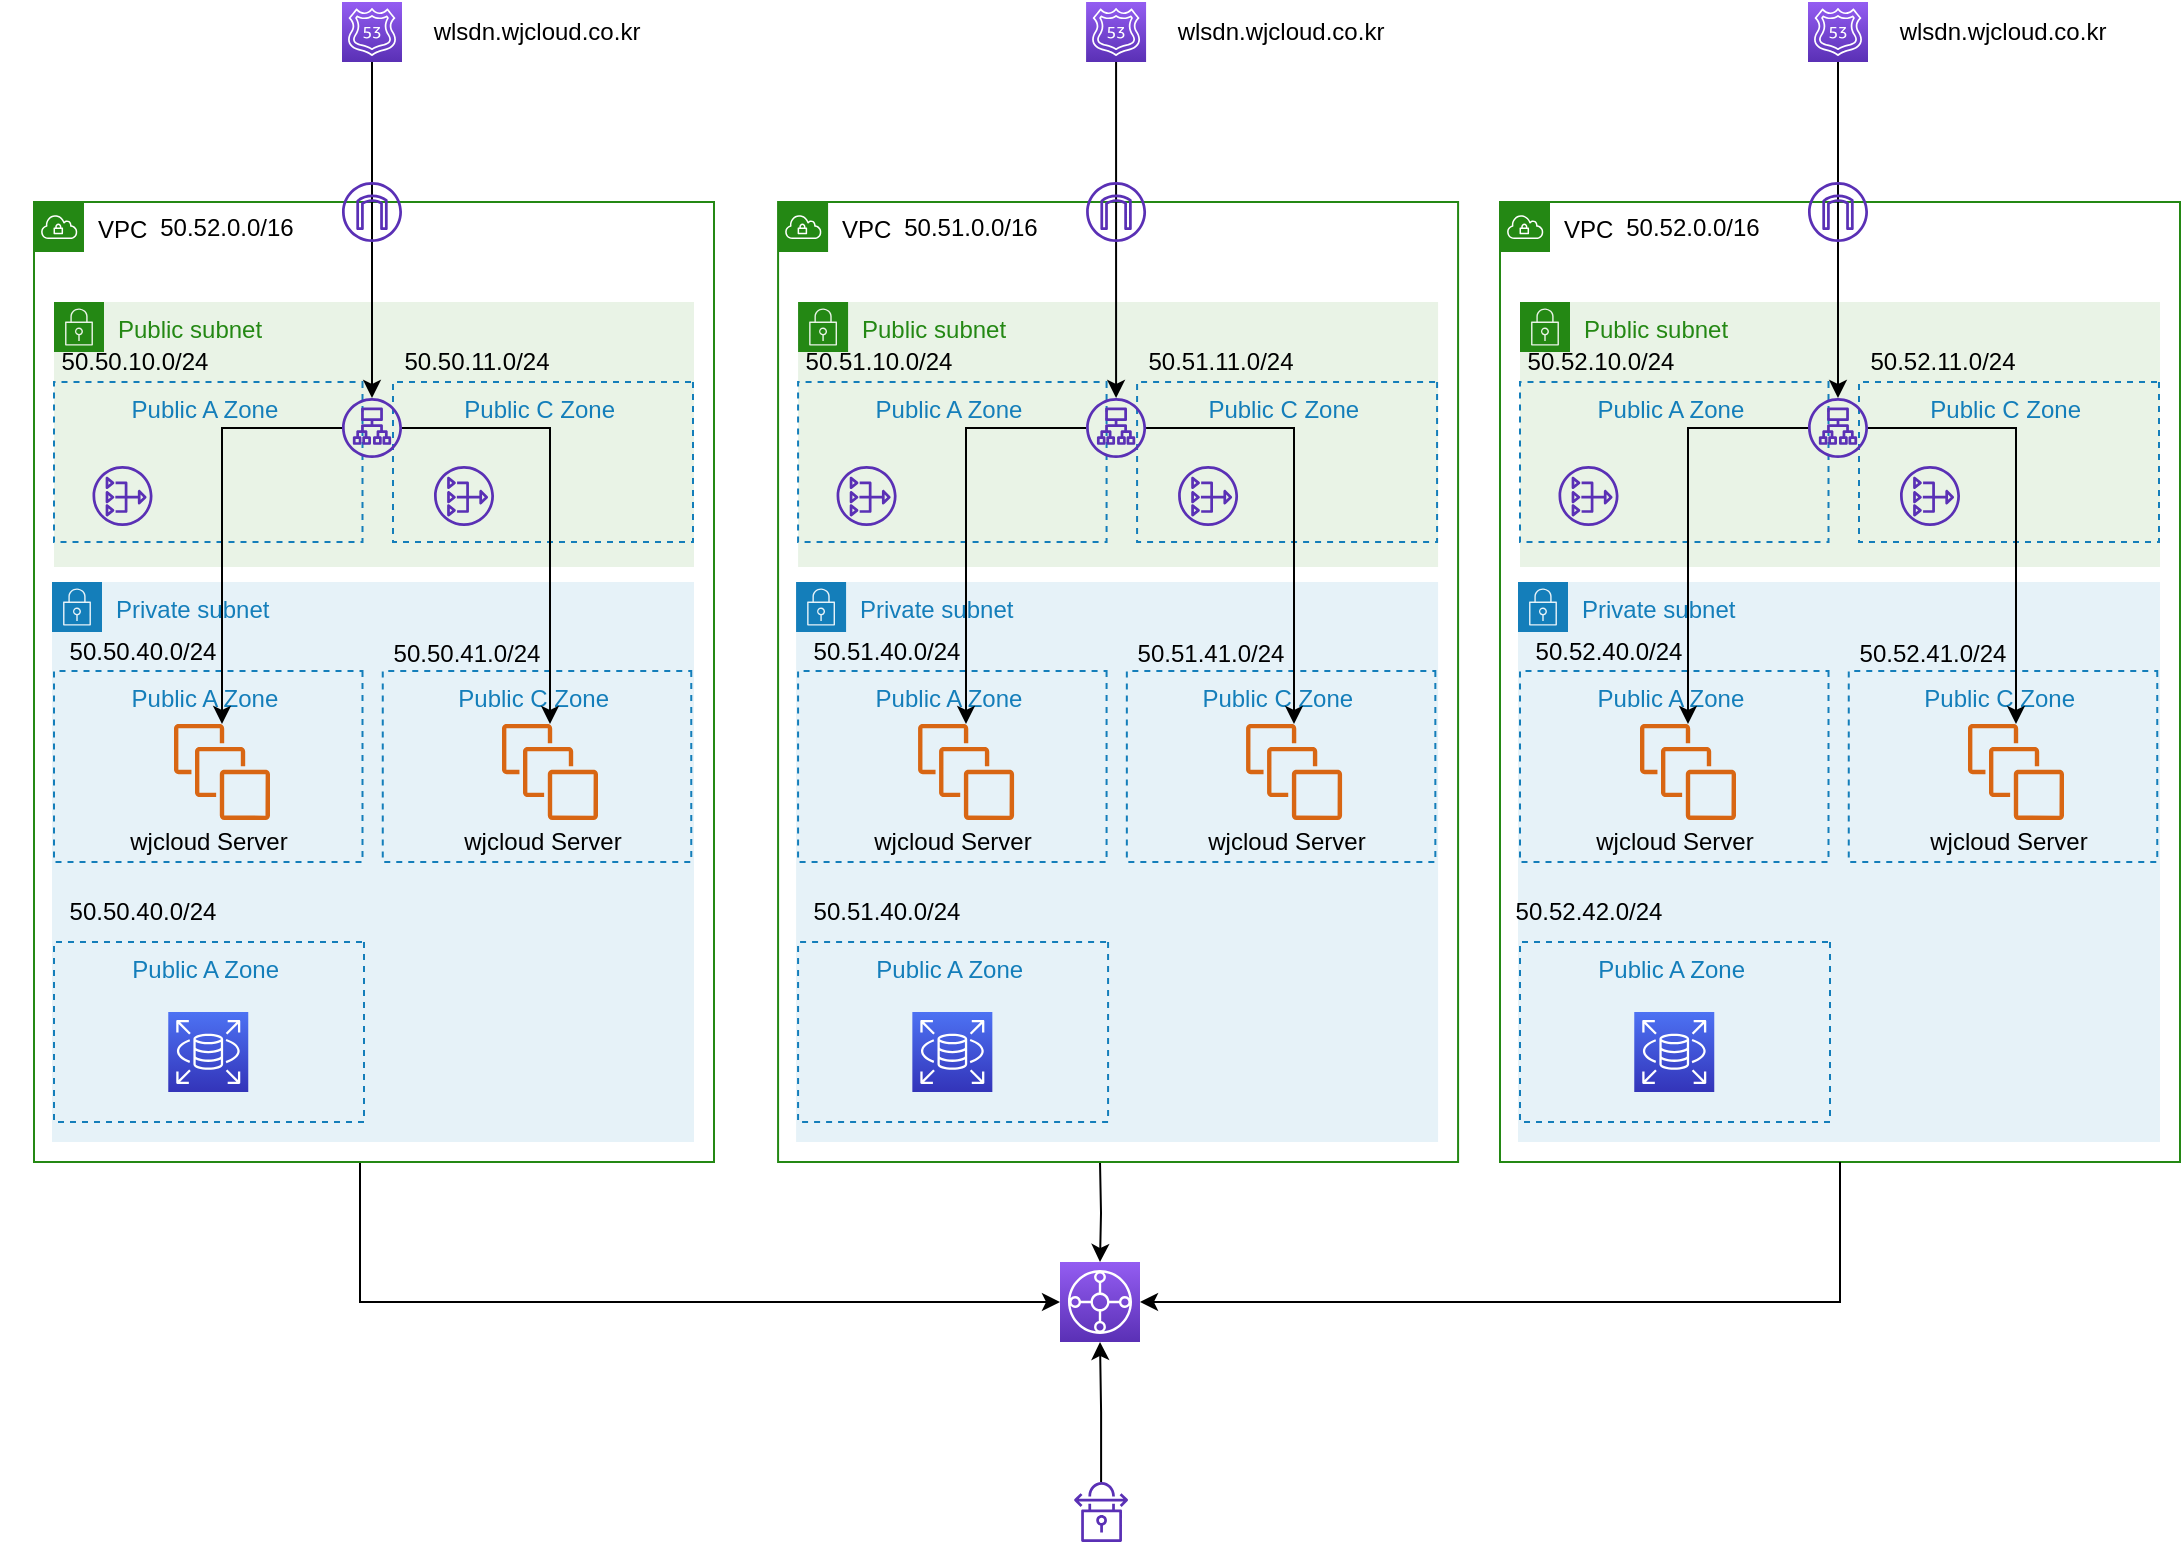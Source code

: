 <mxfile version="14.2.9" type="github">
  <diagram id="ED207h0K6K_MOjYJORUN" name="Page-1">
    <mxGraphModel dx="1422" dy="794" grid="1" gridSize="10" guides="1" tooltips="1" connect="1" arrows="1" fold="1" page="1" pageScale="1" pageWidth="827" pageHeight="1169" math="0" shadow="0">
      <root>
        <mxCell id="0" />
        <mxCell id="1" parent="0" />
        <mxCell id="wMshQXG43s-jGGAkCz8L-106" value="&lt;font color=&quot;#000000&quot;&gt;VPC&lt;/font&gt;" style="points=[[0,0],[0.25,0],[0.5,0],[0.75,0],[1,0],[1,0.25],[1,0.5],[1,0.75],[1,1],[0.75,1],[0.5,1],[0.25,1],[0,1],[0,0.75],[0,0.5],[0,0.25]];outlineConnect=0;gradientColor=none;html=1;whiteSpace=wrap;fontSize=12;fontStyle=0;shape=mxgraph.aws4.group;grIcon=mxgraph.aws4.group_vpc;strokeColor=#248814;fillColor=none;verticalAlign=top;align=left;spacingLeft=30;fontColor=#AAB7B8;dashed=0;" parent="1" vertex="1">
          <mxGeometry x="840" y="230" width="340" height="480" as="geometry" />
        </mxCell>
        <mxCell id="wMshQXG43s-jGGAkCz8L-108" value="Private subnet" style="points=[[0,0],[0.25,0],[0.5,0],[0.75,0],[1,0],[1,0.25],[1,0.5],[1,0.75],[1,1],[0.75,1],[0.5,1],[0.25,1],[0,1],[0,0.75],[0,0.5],[0,0.25]];outlineConnect=0;gradientColor=none;html=1;whiteSpace=wrap;fontSize=12;fontStyle=0;shape=mxgraph.aws4.group;grIcon=mxgraph.aws4.group_security_group;grStroke=0;strokeColor=#147EBA;fillColor=#E6F2F8;verticalAlign=top;align=left;spacingLeft=30;fontColor=#147EBA;dashed=0;" parent="1" vertex="1">
          <mxGeometry x="849" y="420" width="321" height="280" as="geometry" />
        </mxCell>
        <mxCell id="qndtqw6j1YCROG0_cwLF-5" value="Public A Zone " style="fillColor=none;strokeColor=#147EBA;dashed=1;verticalAlign=top;fontStyle=0;fontColor=#147EBA;direction=south;" vertex="1" parent="1">
          <mxGeometry x="850" y="464.5" width="154.25" height="95.5" as="geometry" />
        </mxCell>
        <mxCell id="qndtqw6j1YCROG0_cwLF-10" value="" style="outlineConnect=0;fontColor=#232F3E;gradientColor=none;fillColor=#D86613;strokeColor=none;dashed=0;verticalLabelPosition=bottom;verticalAlign=top;align=center;html=1;fontSize=12;fontStyle=0;aspect=fixed;pointerEvents=1;shape=mxgraph.aws4.instances;" vertex="1" parent="1">
          <mxGeometry x="910" y="491" width="48" height="48" as="geometry" />
        </mxCell>
        <mxCell id="qndtqw6j1YCROG0_cwLF-7" value="Public A Zone " style="fillColor=none;strokeColor=#147EBA;dashed=1;verticalAlign=top;fontStyle=0;fontColor=#147EBA;direction=south;" vertex="1" parent="1">
          <mxGeometry x="850" y="600" width="155" height="90" as="geometry" />
        </mxCell>
        <mxCell id="qndtqw6j1YCROG0_cwLF-6" value="Public C Zone " style="fillColor=none;strokeColor=#147EBA;dashed=1;verticalAlign=top;fontStyle=0;fontColor=#147EBA;direction=south;" vertex="1" parent="1">
          <mxGeometry x="1014.38" y="464.5" width="154.25" height="95.5" as="geometry" />
        </mxCell>
        <mxCell id="wMshQXG43s-jGGAkCz8L-111" value="Public subnet" style="points=[[0,0],[0.25,0],[0.5,0],[0.75,0],[1,0],[1,0.25],[1,0.5],[1,0.75],[1,1],[0.75,1],[0.5,1],[0.25,1],[0,1],[0,0.75],[0,0.5],[0,0.25]];outlineConnect=0;gradientColor=none;html=1;whiteSpace=wrap;fontSize=12;fontStyle=0;shape=mxgraph.aws4.group;grIcon=mxgraph.aws4.group_security_group;grStroke=0;strokeColor=#248814;fillColor=#E9F3E6;verticalAlign=top;align=left;spacingLeft=30;fontColor=#248814;dashed=0;" parent="1" vertex="1">
          <mxGeometry x="850" y="280" width="320" height="132.5" as="geometry" />
        </mxCell>
        <mxCell id="wMshQXG43s-jGGAkCz8L-105" value="Public A Zone " style="fillColor=none;strokeColor=#147EBA;dashed=1;verticalAlign=top;fontStyle=0;fontColor=#147EBA;direction=south;" parent="1" vertex="1">
          <mxGeometry x="850" y="320" width="154.25" height="80" as="geometry" />
        </mxCell>
        <mxCell id="wMshQXG43s-jGGAkCz8L-104" value="Public C Zone " style="fillColor=none;strokeColor=#147EBA;dashed=1;verticalAlign=top;fontStyle=0;fontColor=#147EBA;direction=south;" parent="1" vertex="1">
          <mxGeometry x="1019.5" y="320" width="150" height="80" as="geometry" />
        </mxCell>
        <mxCell id="wMshQXG43s-jGGAkCz8L-142" value="50.52.0.0/16" style="text;html=1;strokeColor=none;fillColor=none;align=center;verticalAlign=middle;whiteSpace=wrap;rounded=0;" parent="1" vertex="1">
          <mxGeometry x="869.25" y="233" width="135" height="20" as="geometry" />
        </mxCell>
        <mxCell id="wMshQXG43s-jGGAkCz8L-127" style="edgeStyle=orthogonalEdgeStyle;rounded=0;orthogonalLoop=1;jettySize=auto;html=1;entryX=0;entryY=0.5;entryDx=0;entryDy=0;entryPerimeter=0;" parent="1" target="wMshQXG43s-jGGAkCz8L-64" edge="1">
          <mxGeometry relative="1" as="geometry">
            <Array as="points">
              <mxPoint x="270" y="780" />
            </Array>
            <mxPoint x="270" y="710" as="sourcePoint" />
          </mxGeometry>
        </mxCell>
        <mxCell id="wMshQXG43s-jGGAkCz8L-129" style="edgeStyle=orthogonalEdgeStyle;rounded=0;orthogonalLoop=1;jettySize=auto;html=1;entryX=0.5;entryY=1;entryDx=0;entryDy=0;entryPerimeter=0;" parent="1" source="wMshQXG43s-jGGAkCz8L-63" target="wMshQXG43s-jGGAkCz8L-64" edge="1">
          <mxGeometry relative="1" as="geometry" />
        </mxCell>
        <mxCell id="wMshQXG43s-jGGAkCz8L-63" value="" style="outlineConnect=0;fontColor=#232F3E;gradientColor=none;fillColor=#5A30B5;strokeColor=none;dashed=0;verticalLabelPosition=bottom;verticalAlign=top;align=center;html=1;fontSize=12;fontStyle=0;aspect=fixed;pointerEvents=1;shape=mxgraph.aws4.vpn_connection;" parent="1" vertex="1">
          <mxGeometry x="627.08" y="870" width="26.92" height="30" as="geometry" />
        </mxCell>
        <mxCell id="wMshQXG43s-jGGAkCz8L-64" value="" style="points=[[0,0,0],[0.25,0,0],[0.5,0,0],[0.75,0,0],[1,0,0],[0,1,0],[0.25,1,0],[0.5,1,0],[0.75,1,0],[1,1,0],[0,0.25,0],[0,0.5,0],[0,0.75,0],[1,0.25,0],[1,0.5,0],[1,0.75,0]];outlineConnect=0;fontColor=#232F3E;gradientColor=#945DF2;gradientDirection=north;fillColor=#5A30B5;strokeColor=#ffffff;dashed=0;verticalLabelPosition=bottom;verticalAlign=top;align=center;html=1;fontSize=12;fontStyle=0;aspect=fixed;shape=mxgraph.aws4.resourceIcon;resIcon=mxgraph.aws4.transit_gateway;" parent="1" vertex="1">
          <mxGeometry x="620" y="760" width="40" height="40" as="geometry" />
        </mxCell>
        <mxCell id="wMshQXG43s-jGGAkCz8L-122" style="edgeStyle=orthogonalEdgeStyle;rounded=0;orthogonalLoop=1;jettySize=auto;html=1;exitX=0.5;exitY=1;exitDx=0;exitDy=0;entryX=0.5;entryY=0;entryDx=0;entryDy=0;entryPerimeter=0;" parent="1" target="wMshQXG43s-jGGAkCz8L-64" edge="1">
          <mxGeometry relative="1" as="geometry">
            <mxPoint x="640" y="710" as="sourcePoint" />
          </mxGeometry>
        </mxCell>
        <mxCell id="wMshQXG43s-jGGAkCz8L-126" style="edgeStyle=orthogonalEdgeStyle;rounded=0;orthogonalLoop=1;jettySize=auto;html=1;entryX=1;entryY=0.5;entryDx=0;entryDy=0;entryPerimeter=0;" parent="1" source="wMshQXG43s-jGGAkCz8L-106" target="wMshQXG43s-jGGAkCz8L-64" edge="1">
          <mxGeometry relative="1" as="geometry">
            <mxPoint x="960" y="830" as="targetPoint" />
            <Array as="points">
              <mxPoint x="1010" y="780" />
            </Array>
          </mxGeometry>
        </mxCell>
        <mxCell id="wMshQXG43s-jGGAkCz8L-115" style="edgeStyle=orthogonalEdgeStyle;rounded=0;orthogonalLoop=1;jettySize=auto;html=1;" parent="1" source="wMshQXG43s-jGGAkCz8L-117" target="qndtqw6j1YCROG0_cwLF-10" edge="1">
          <mxGeometry relative="1" as="geometry">
            <mxPoint x="915.1" y="488.38" as="targetPoint" />
          </mxGeometry>
        </mxCell>
        <mxCell id="wMshQXG43s-jGGAkCz8L-116" style="edgeStyle=orthogonalEdgeStyle;rounded=0;orthogonalLoop=1;jettySize=auto;html=1;" parent="1" source="wMshQXG43s-jGGAkCz8L-117" target="qndtqw6j1YCROG0_cwLF-11" edge="1">
          <mxGeometry relative="1" as="geometry">
            <mxPoint x="1089.5" y="495" as="targetPoint" />
          </mxGeometry>
        </mxCell>
        <mxCell id="wMshQXG43s-jGGAkCz8L-117" value="" style="outlineConnect=0;fontColor=#232F3E;gradientColor=none;fillColor=#5A30B5;strokeColor=none;dashed=0;verticalLabelPosition=bottom;verticalAlign=top;align=center;html=1;fontSize=12;fontStyle=0;aspect=fixed;pointerEvents=1;shape=mxgraph.aws4.application_load_balancer;" parent="1" vertex="1">
          <mxGeometry x="994" y="328" width="30" height="30" as="geometry" />
        </mxCell>
        <mxCell id="qfSJ8b2CB49Y89F4jTfu-13" style="edgeStyle=orthogonalEdgeStyle;rounded=0;orthogonalLoop=1;jettySize=auto;html=1;" parent="1" source="wMshQXG43s-jGGAkCz8L-119" target="wMshQXG43s-jGGAkCz8L-117" edge="1">
          <mxGeometry relative="1" as="geometry" />
        </mxCell>
        <mxCell id="wMshQXG43s-jGGAkCz8L-119" value="" style="points=[[0,0,0],[0.25,0,0],[0.5,0,0],[0.75,0,0],[1,0,0],[0,1,0],[0.25,1,0],[0.5,1,0],[0.75,1,0],[1,1,0],[0,0.25,0],[0,0.5,0],[0,0.75,0],[1,0.25,0],[1,0.5,0],[1,0.75,0]];outlineConnect=0;fontColor=#232F3E;gradientColor=#945DF2;gradientDirection=north;fillColor=#5A30B5;strokeColor=#ffffff;dashed=0;verticalLabelPosition=bottom;verticalAlign=top;align=center;html=1;fontSize=12;fontStyle=0;aspect=fixed;shape=mxgraph.aws4.resourceIcon;resIcon=mxgraph.aws4.route_53;" parent="1" vertex="1">
          <mxGeometry x="994" y="130" width="30" height="30" as="geometry" />
        </mxCell>
        <mxCell id="wMshQXG43s-jGGAkCz8L-121" value="" style="points=[[0,0,0],[0.25,0,0],[0.5,0,0],[0.75,0,0],[1,0,0],[0,1,0],[0.25,1,0],[0.5,1,0],[0.75,1,0],[1,1,0],[0,0.25,0],[0,0.5,0],[0,0.75,0],[1,0.25,0],[1,0.5,0],[1,0.75,0]];outlineConnect=0;fontColor=#232F3E;gradientColor=#4D72F3;gradientDirection=north;fillColor=#3334B9;strokeColor=#ffffff;dashed=0;verticalLabelPosition=bottom;verticalAlign=top;align=center;html=1;fontSize=12;fontStyle=0;aspect=fixed;shape=mxgraph.aws4.resourceIcon;resIcon=mxgraph.aws4.rds;" parent="1" vertex="1">
          <mxGeometry x="907.13" y="635" width="40" height="40" as="geometry" />
        </mxCell>
        <mxCell id="wMshQXG43s-jGGAkCz8L-135" value="wlsdn.wjcloud.co.kr" style="text;html=1;strokeColor=none;fillColor=none;align=center;verticalAlign=middle;whiteSpace=wrap;rounded=0;" parent="1" vertex="1">
          <mxGeometry x="1024" y="135" width="135" height="20" as="geometry" />
        </mxCell>
        <mxCell id="wMshQXG43s-jGGAkCz8L-157" value="50.52.10.0/24" style="text;html=1;strokeColor=none;fillColor=none;align=center;verticalAlign=middle;whiteSpace=wrap;rounded=0;" parent="1" vertex="1">
          <mxGeometry x="823" y="300" width="135" height="20" as="geometry" />
        </mxCell>
        <mxCell id="wMshQXG43s-jGGAkCz8L-158" value="50.52.11.0/24" style="text;html=1;strokeColor=none;fillColor=none;align=center;verticalAlign=middle;whiteSpace=wrap;rounded=0;" parent="1" vertex="1">
          <mxGeometry x="994" y="300" width="135" height="20" as="geometry" />
        </mxCell>
        <mxCell id="wMshQXG43s-jGGAkCz8L-159" value="50.52.40.0/24" style="text;html=1;strokeColor=none;fillColor=none;align=center;verticalAlign=middle;whiteSpace=wrap;rounded=0;" parent="1" vertex="1">
          <mxGeometry x="827" y="444.5" width="135" height="20" as="geometry" />
        </mxCell>
        <mxCell id="wMshQXG43s-jGGAkCz8L-160" value="50.52.41.0/24" style="text;html=1;strokeColor=none;fillColor=none;align=center;verticalAlign=middle;whiteSpace=wrap;rounded=0;" parent="1" vertex="1">
          <mxGeometry x="989" y="446" width="135" height="20" as="geometry" />
        </mxCell>
        <mxCell id="wMshQXG43s-jGGAkCz8L-161" value="50.52.42.0/24" style="text;html=1;strokeColor=none;fillColor=none;align=center;verticalAlign=middle;whiteSpace=wrap;rounded=0;" parent="1" vertex="1">
          <mxGeometry x="816.75" y="574.5" width="135" height="20" as="geometry" />
        </mxCell>
        <mxCell id="qfSJ8b2CB49Y89F4jTfu-6" value="" style="outlineConnect=0;fontColor=#232F3E;gradientColor=none;fillColor=#5A30B5;strokeColor=none;dashed=0;verticalLabelPosition=bottom;verticalAlign=top;align=center;html=1;fontSize=12;fontStyle=0;aspect=fixed;pointerEvents=1;shape=mxgraph.aws4.internet_gateway;" parent="1" vertex="1">
          <mxGeometry x="994" y="220" width="30" height="30" as="geometry" />
        </mxCell>
        <mxCell id="qfSJ8b2CB49Y89F4jTfu-15" value="" style="outlineConnect=0;fontColor=#232F3E;gradientColor=none;fillColor=#5A30B5;strokeColor=none;dashed=0;verticalLabelPosition=bottom;verticalAlign=top;align=center;html=1;fontSize=12;fontStyle=0;aspect=fixed;pointerEvents=1;shape=mxgraph.aws4.nat_gateway;" parent="1" vertex="1">
          <mxGeometry x="869.25" y="362" width="30" height="30" as="geometry" />
        </mxCell>
        <mxCell id="qndtqw6j1YCROG0_cwLF-1" style="edgeStyle=orthogonalEdgeStyle;rounded=0;orthogonalLoop=1;jettySize=auto;html=1;exitX=1;exitY=0.5;exitDx=0;exitDy=0;" edge="1" parent="1" source="wMshQXG43s-jGGAkCz8L-104" target="wMshQXG43s-jGGAkCz8L-104">
          <mxGeometry relative="1" as="geometry" />
        </mxCell>
        <mxCell id="qndtqw6j1YCROG0_cwLF-2" value="" style="outlineConnect=0;fontColor=#232F3E;gradientColor=none;fillColor=#5A30B5;strokeColor=none;dashed=0;verticalLabelPosition=bottom;verticalAlign=top;align=center;html=1;fontSize=12;fontStyle=0;aspect=fixed;pointerEvents=1;shape=mxgraph.aws4.nat_gateway;" vertex="1" parent="1">
          <mxGeometry x="1040" y="362" width="30" height="30" as="geometry" />
        </mxCell>
        <mxCell id="qndtqw6j1YCROG0_cwLF-11" value="" style="outlineConnect=0;fontColor=#232F3E;gradientColor=none;fillColor=#D86613;strokeColor=none;dashed=0;verticalLabelPosition=bottom;verticalAlign=top;align=center;html=1;fontSize=12;fontStyle=0;aspect=fixed;pointerEvents=1;shape=mxgraph.aws4.instances;" vertex="1" parent="1">
          <mxGeometry x="1074" y="491" width="48" height="48" as="geometry" />
        </mxCell>
        <mxCell id="qndtqw6j1YCROG0_cwLF-13" value="wjcloud Server" style="text;html=1;strokeColor=none;fillColor=none;align=center;verticalAlign=middle;whiteSpace=wrap;rounded=0;" vertex="1" parent="1">
          <mxGeometry x="860" y="540" width="135" height="20" as="geometry" />
        </mxCell>
        <mxCell id="qndtqw6j1YCROG0_cwLF-15" value="wjcloud Server" style="text;html=1;strokeColor=none;fillColor=none;align=center;verticalAlign=middle;whiteSpace=wrap;rounded=0;" vertex="1" parent="1">
          <mxGeometry x="1027" y="540" width="135" height="20" as="geometry" />
        </mxCell>
        <mxCell id="qndtqw6j1YCROG0_cwLF-44" value="&lt;font color=&quot;#000000&quot;&gt;VPC&lt;/font&gt;" style="points=[[0,0],[0.25,0],[0.5,0],[0.75,0],[1,0],[1,0.25],[1,0.5],[1,0.75],[1,1],[0.75,1],[0.5,1],[0.25,1],[0,1],[0,0.75],[0,0.5],[0,0.25]];outlineConnect=0;gradientColor=none;html=1;whiteSpace=wrap;fontSize=12;fontStyle=0;shape=mxgraph.aws4.group;grIcon=mxgraph.aws4.group_vpc;strokeColor=#248814;fillColor=none;verticalAlign=top;align=left;spacingLeft=30;fontColor=#AAB7B8;dashed=0;" vertex="1" parent="1">
          <mxGeometry x="479.04" y="230" width="340" height="480" as="geometry" />
        </mxCell>
        <mxCell id="qndtqw6j1YCROG0_cwLF-45" value="Private subnet" style="points=[[0,0],[0.25,0],[0.5,0],[0.75,0],[1,0],[1,0.25],[1,0.5],[1,0.75],[1,1],[0.75,1],[0.5,1],[0.25,1],[0,1],[0,0.75],[0,0.5],[0,0.25]];outlineConnect=0;gradientColor=none;html=1;whiteSpace=wrap;fontSize=12;fontStyle=0;shape=mxgraph.aws4.group;grIcon=mxgraph.aws4.group_security_group;grStroke=0;strokeColor=#147EBA;fillColor=#E6F2F8;verticalAlign=top;align=left;spacingLeft=30;fontColor=#147EBA;dashed=0;" vertex="1" parent="1">
          <mxGeometry x="488.04" y="420" width="321" height="280" as="geometry" />
        </mxCell>
        <mxCell id="qndtqw6j1YCROG0_cwLF-46" value="Public A Zone " style="fillColor=none;strokeColor=#147EBA;dashed=1;verticalAlign=top;fontStyle=0;fontColor=#147EBA;direction=south;" vertex="1" parent="1">
          <mxGeometry x="489.04" y="464.5" width="154.25" height="95.5" as="geometry" />
        </mxCell>
        <mxCell id="qndtqw6j1YCROG0_cwLF-47" value="" style="outlineConnect=0;fontColor=#232F3E;gradientColor=none;fillColor=#D86613;strokeColor=none;dashed=0;verticalLabelPosition=bottom;verticalAlign=top;align=center;html=1;fontSize=12;fontStyle=0;aspect=fixed;pointerEvents=1;shape=mxgraph.aws4.instances;" vertex="1" parent="1">
          <mxGeometry x="549.04" y="491" width="48" height="48" as="geometry" />
        </mxCell>
        <mxCell id="qndtqw6j1YCROG0_cwLF-48" value="Public A Zone " style="fillColor=none;strokeColor=#147EBA;dashed=1;verticalAlign=top;fontStyle=0;fontColor=#147EBA;direction=south;" vertex="1" parent="1">
          <mxGeometry x="489.04" y="600" width="155" height="90" as="geometry" />
        </mxCell>
        <mxCell id="qndtqw6j1YCROG0_cwLF-49" value="Public C Zone " style="fillColor=none;strokeColor=#147EBA;dashed=1;verticalAlign=top;fontStyle=0;fontColor=#147EBA;direction=south;" vertex="1" parent="1">
          <mxGeometry x="653.42" y="464.5" width="154.25" height="95.5" as="geometry" />
        </mxCell>
        <mxCell id="qndtqw6j1YCROG0_cwLF-50" value="Public subnet" style="points=[[0,0],[0.25,0],[0.5,0],[0.75,0],[1,0],[1,0.25],[1,0.5],[1,0.75],[1,1],[0.75,1],[0.5,1],[0.25,1],[0,1],[0,0.75],[0,0.5],[0,0.25]];outlineConnect=0;gradientColor=none;html=1;whiteSpace=wrap;fontSize=12;fontStyle=0;shape=mxgraph.aws4.group;grIcon=mxgraph.aws4.group_security_group;grStroke=0;strokeColor=#248814;fillColor=#E9F3E6;verticalAlign=top;align=left;spacingLeft=30;fontColor=#248814;dashed=0;" vertex="1" parent="1">
          <mxGeometry x="489.04" y="280" width="320" height="132.5" as="geometry" />
        </mxCell>
        <mxCell id="qndtqw6j1YCROG0_cwLF-51" value="Public A Zone " style="fillColor=none;strokeColor=#147EBA;dashed=1;verticalAlign=top;fontStyle=0;fontColor=#147EBA;direction=south;" vertex="1" parent="1">
          <mxGeometry x="489.04" y="320" width="154.25" height="80" as="geometry" />
        </mxCell>
        <mxCell id="qndtqw6j1YCROG0_cwLF-52" value="Public C Zone " style="fillColor=none;strokeColor=#147EBA;dashed=1;verticalAlign=top;fontStyle=0;fontColor=#147EBA;direction=south;" vertex="1" parent="1">
          <mxGeometry x="658.54" y="320" width="150" height="80" as="geometry" />
        </mxCell>
        <mxCell id="qndtqw6j1YCROG0_cwLF-53" value="50.51.0.0/16" style="text;html=1;strokeColor=none;fillColor=none;align=center;verticalAlign=middle;whiteSpace=wrap;rounded=0;" vertex="1" parent="1">
          <mxGeometry x="508.29" y="233" width="135" height="20" as="geometry" />
        </mxCell>
        <mxCell id="qndtqw6j1YCROG0_cwLF-54" style="edgeStyle=orthogonalEdgeStyle;rounded=0;orthogonalLoop=1;jettySize=auto;html=1;" edge="1" parent="1" source="qndtqw6j1YCROG0_cwLF-56" target="qndtqw6j1YCROG0_cwLF-47">
          <mxGeometry relative="1" as="geometry">
            <mxPoint x="554.14" y="488.38" as="targetPoint" />
          </mxGeometry>
        </mxCell>
        <mxCell id="qndtqw6j1YCROG0_cwLF-55" style="edgeStyle=orthogonalEdgeStyle;rounded=0;orthogonalLoop=1;jettySize=auto;html=1;" edge="1" parent="1" source="qndtqw6j1YCROG0_cwLF-56" target="qndtqw6j1YCROG0_cwLF-69">
          <mxGeometry relative="1" as="geometry">
            <mxPoint x="728.54" y="495" as="targetPoint" />
          </mxGeometry>
        </mxCell>
        <mxCell id="qndtqw6j1YCROG0_cwLF-56" value="" style="outlineConnect=0;fontColor=#232F3E;gradientColor=none;fillColor=#5A30B5;strokeColor=none;dashed=0;verticalLabelPosition=bottom;verticalAlign=top;align=center;html=1;fontSize=12;fontStyle=0;aspect=fixed;pointerEvents=1;shape=mxgraph.aws4.application_load_balancer;" vertex="1" parent="1">
          <mxGeometry x="633.04" y="328" width="30" height="30" as="geometry" />
        </mxCell>
        <mxCell id="qndtqw6j1YCROG0_cwLF-57" style="edgeStyle=orthogonalEdgeStyle;rounded=0;orthogonalLoop=1;jettySize=auto;html=1;" edge="1" parent="1" source="qndtqw6j1YCROG0_cwLF-58" target="qndtqw6j1YCROG0_cwLF-56">
          <mxGeometry relative="1" as="geometry" />
        </mxCell>
        <mxCell id="qndtqw6j1YCROG0_cwLF-58" value="" style="points=[[0,0,0],[0.25,0,0],[0.5,0,0],[0.75,0,0],[1,0,0],[0,1,0],[0.25,1,0],[0.5,1,0],[0.75,1,0],[1,1,0],[0,0.25,0],[0,0.5,0],[0,0.75,0],[1,0.25,0],[1,0.5,0],[1,0.75,0]];outlineConnect=0;fontColor=#232F3E;gradientColor=#945DF2;gradientDirection=north;fillColor=#5A30B5;strokeColor=#ffffff;dashed=0;verticalLabelPosition=bottom;verticalAlign=top;align=center;html=1;fontSize=12;fontStyle=0;aspect=fixed;shape=mxgraph.aws4.resourceIcon;resIcon=mxgraph.aws4.route_53;" vertex="1" parent="1">
          <mxGeometry x="633.04" y="130" width="30" height="30" as="geometry" />
        </mxCell>
        <mxCell id="qndtqw6j1YCROG0_cwLF-59" value="" style="points=[[0,0,0],[0.25,0,0],[0.5,0,0],[0.75,0,0],[1,0,0],[0,1,0],[0.25,1,0],[0.5,1,0],[0.75,1,0],[1,1,0],[0,0.25,0],[0,0.5,0],[0,0.75,0],[1,0.25,0],[1,0.5,0],[1,0.75,0]];outlineConnect=0;fontColor=#232F3E;gradientColor=#4D72F3;gradientDirection=north;fillColor=#3334B9;strokeColor=#ffffff;dashed=0;verticalLabelPosition=bottom;verticalAlign=top;align=center;html=1;fontSize=12;fontStyle=0;aspect=fixed;shape=mxgraph.aws4.resourceIcon;resIcon=mxgraph.aws4.rds;" vertex="1" parent="1">
          <mxGeometry x="546.17" y="635" width="40" height="40" as="geometry" />
        </mxCell>
        <mxCell id="qndtqw6j1YCROG0_cwLF-60" value="wlsdn.wjcloud.co.kr" style="text;html=1;strokeColor=none;fillColor=none;align=center;verticalAlign=middle;whiteSpace=wrap;rounded=0;" vertex="1" parent="1">
          <mxGeometry x="663.04" y="135" width="135" height="20" as="geometry" />
        </mxCell>
        <mxCell id="qndtqw6j1YCROG0_cwLF-61" value="50.51.10.0/24" style="text;html=1;strokeColor=none;fillColor=none;align=center;verticalAlign=middle;whiteSpace=wrap;rounded=0;" vertex="1" parent="1">
          <mxGeometry x="462.04" y="300" width="135" height="20" as="geometry" />
        </mxCell>
        <mxCell id="qndtqw6j1YCROG0_cwLF-62" value="50.51.11.0/24" style="text;html=1;strokeColor=none;fillColor=none;align=center;verticalAlign=middle;whiteSpace=wrap;rounded=0;" vertex="1" parent="1">
          <mxGeometry x="633.04" y="300" width="135" height="20" as="geometry" />
        </mxCell>
        <mxCell id="qndtqw6j1YCROG0_cwLF-63" value="50.51.40.0/24" style="text;html=1;strokeColor=none;fillColor=none;align=center;verticalAlign=middle;whiteSpace=wrap;rounded=0;" vertex="1" parent="1">
          <mxGeometry x="466.04" y="444.5" width="135" height="20" as="geometry" />
        </mxCell>
        <mxCell id="qndtqw6j1YCROG0_cwLF-64" value="50.51.41.0/24" style="text;html=1;strokeColor=none;fillColor=none;align=center;verticalAlign=middle;whiteSpace=wrap;rounded=0;" vertex="1" parent="1">
          <mxGeometry x="628.04" y="446" width="135" height="20" as="geometry" />
        </mxCell>
        <mxCell id="qndtqw6j1YCROG0_cwLF-65" value="" style="outlineConnect=0;fontColor=#232F3E;gradientColor=none;fillColor=#5A30B5;strokeColor=none;dashed=0;verticalLabelPosition=bottom;verticalAlign=top;align=center;html=1;fontSize=12;fontStyle=0;aspect=fixed;pointerEvents=1;shape=mxgraph.aws4.internet_gateway;" vertex="1" parent="1">
          <mxGeometry x="633.04" y="220" width="30" height="30" as="geometry" />
        </mxCell>
        <mxCell id="qndtqw6j1YCROG0_cwLF-66" value="" style="outlineConnect=0;fontColor=#232F3E;gradientColor=none;fillColor=#5A30B5;strokeColor=none;dashed=0;verticalLabelPosition=bottom;verticalAlign=top;align=center;html=1;fontSize=12;fontStyle=0;aspect=fixed;pointerEvents=1;shape=mxgraph.aws4.nat_gateway;" vertex="1" parent="1">
          <mxGeometry x="508.29" y="362" width="30" height="30" as="geometry" />
        </mxCell>
        <mxCell id="qndtqw6j1YCROG0_cwLF-67" style="edgeStyle=orthogonalEdgeStyle;rounded=0;orthogonalLoop=1;jettySize=auto;html=1;exitX=1;exitY=0.5;exitDx=0;exitDy=0;" edge="1" parent="1" source="qndtqw6j1YCROG0_cwLF-52" target="qndtqw6j1YCROG0_cwLF-52">
          <mxGeometry relative="1" as="geometry" />
        </mxCell>
        <mxCell id="qndtqw6j1YCROG0_cwLF-68" value="" style="outlineConnect=0;fontColor=#232F3E;gradientColor=none;fillColor=#5A30B5;strokeColor=none;dashed=0;verticalLabelPosition=bottom;verticalAlign=top;align=center;html=1;fontSize=12;fontStyle=0;aspect=fixed;pointerEvents=1;shape=mxgraph.aws4.nat_gateway;" vertex="1" parent="1">
          <mxGeometry x="679.04" y="362" width="30" height="30" as="geometry" />
        </mxCell>
        <mxCell id="qndtqw6j1YCROG0_cwLF-69" value="" style="outlineConnect=0;fontColor=#232F3E;gradientColor=none;fillColor=#D86613;strokeColor=none;dashed=0;verticalLabelPosition=bottom;verticalAlign=top;align=center;html=1;fontSize=12;fontStyle=0;aspect=fixed;pointerEvents=1;shape=mxgraph.aws4.instances;" vertex="1" parent="1">
          <mxGeometry x="713.04" y="491" width="48" height="48" as="geometry" />
        </mxCell>
        <mxCell id="qndtqw6j1YCROG0_cwLF-70" value="wjcloud Server" style="text;html=1;strokeColor=none;fillColor=none;align=center;verticalAlign=middle;whiteSpace=wrap;rounded=0;" vertex="1" parent="1">
          <mxGeometry x="499.04" y="540" width="135" height="20" as="geometry" />
        </mxCell>
        <mxCell id="qndtqw6j1YCROG0_cwLF-71" value="wjcloud Server" style="text;html=1;strokeColor=none;fillColor=none;align=center;verticalAlign=middle;whiteSpace=wrap;rounded=0;" vertex="1" parent="1">
          <mxGeometry x="666.04" y="540" width="135" height="20" as="geometry" />
        </mxCell>
        <mxCell id="qndtqw6j1YCROG0_cwLF-72" value="&lt;font color=&quot;#000000&quot;&gt;VPC&lt;/font&gt;" style="points=[[0,0],[0.25,0],[0.5,0],[0.75,0],[1,0],[1,0.25],[1,0.5],[1,0.75],[1,1],[0.75,1],[0.5,1],[0.25,1],[0,1],[0,0.75],[0,0.5],[0,0.25]];outlineConnect=0;gradientColor=none;html=1;whiteSpace=wrap;fontSize=12;fontStyle=0;shape=mxgraph.aws4.group;grIcon=mxgraph.aws4.group_vpc;strokeColor=#248814;fillColor=none;verticalAlign=top;align=left;spacingLeft=30;fontColor=#AAB7B8;dashed=0;" vertex="1" parent="1">
          <mxGeometry x="107" y="230" width="340" height="480" as="geometry" />
        </mxCell>
        <mxCell id="qndtqw6j1YCROG0_cwLF-73" value="Private subnet" style="points=[[0,0],[0.25,0],[0.5,0],[0.75,0],[1,0],[1,0.25],[1,0.5],[1,0.75],[1,1],[0.75,1],[0.5,1],[0.25,1],[0,1],[0,0.75],[0,0.5],[0,0.25]];outlineConnect=0;gradientColor=none;html=1;whiteSpace=wrap;fontSize=12;fontStyle=0;shape=mxgraph.aws4.group;grIcon=mxgraph.aws4.group_security_group;grStroke=0;strokeColor=#147EBA;fillColor=#E6F2F8;verticalAlign=top;align=left;spacingLeft=30;fontColor=#147EBA;dashed=0;" vertex="1" parent="1">
          <mxGeometry x="116" y="420" width="321" height="280" as="geometry" />
        </mxCell>
        <mxCell id="qndtqw6j1YCROG0_cwLF-74" value="Public A Zone " style="fillColor=none;strokeColor=#147EBA;dashed=1;verticalAlign=top;fontStyle=0;fontColor=#147EBA;direction=south;" vertex="1" parent="1">
          <mxGeometry x="117" y="464.5" width="154.25" height="95.5" as="geometry" />
        </mxCell>
        <mxCell id="qndtqw6j1YCROG0_cwLF-75" value="" style="outlineConnect=0;fontColor=#232F3E;gradientColor=none;fillColor=#D86613;strokeColor=none;dashed=0;verticalLabelPosition=bottom;verticalAlign=top;align=center;html=1;fontSize=12;fontStyle=0;aspect=fixed;pointerEvents=1;shape=mxgraph.aws4.instances;" vertex="1" parent="1">
          <mxGeometry x="177" y="491" width="48" height="48" as="geometry" />
        </mxCell>
        <mxCell id="qndtqw6j1YCROG0_cwLF-76" value="Public A Zone " style="fillColor=none;strokeColor=#147EBA;dashed=1;verticalAlign=top;fontStyle=0;fontColor=#147EBA;direction=south;" vertex="1" parent="1">
          <mxGeometry x="117" y="600" width="155" height="90" as="geometry" />
        </mxCell>
        <mxCell id="qndtqw6j1YCROG0_cwLF-77" value="Public C Zone " style="fillColor=none;strokeColor=#147EBA;dashed=1;verticalAlign=top;fontStyle=0;fontColor=#147EBA;direction=south;" vertex="1" parent="1">
          <mxGeometry x="281.38" y="464.5" width="154.25" height="95.5" as="geometry" />
        </mxCell>
        <mxCell id="qndtqw6j1YCROG0_cwLF-78" value="Public subnet" style="points=[[0,0],[0.25,0],[0.5,0],[0.75,0],[1,0],[1,0.25],[1,0.5],[1,0.75],[1,1],[0.75,1],[0.5,1],[0.25,1],[0,1],[0,0.75],[0,0.5],[0,0.25]];outlineConnect=0;gradientColor=none;html=1;whiteSpace=wrap;fontSize=12;fontStyle=0;shape=mxgraph.aws4.group;grIcon=mxgraph.aws4.group_security_group;grStroke=0;strokeColor=#248814;fillColor=#E9F3E6;verticalAlign=top;align=left;spacingLeft=30;fontColor=#248814;dashed=0;" vertex="1" parent="1">
          <mxGeometry x="117" y="280" width="320" height="132.5" as="geometry" />
        </mxCell>
        <mxCell id="qndtqw6j1YCROG0_cwLF-79" value="Public A Zone " style="fillColor=none;strokeColor=#147EBA;dashed=1;verticalAlign=top;fontStyle=0;fontColor=#147EBA;direction=south;" vertex="1" parent="1">
          <mxGeometry x="117" y="320" width="154.25" height="80" as="geometry" />
        </mxCell>
        <mxCell id="qndtqw6j1YCROG0_cwLF-80" value="Public C Zone " style="fillColor=none;strokeColor=#147EBA;dashed=1;verticalAlign=top;fontStyle=0;fontColor=#147EBA;direction=south;" vertex="1" parent="1">
          <mxGeometry x="286.5" y="320" width="150" height="80" as="geometry" />
        </mxCell>
        <mxCell id="qndtqw6j1YCROG0_cwLF-81" value="50.52.0.0/16" style="text;html=1;strokeColor=none;fillColor=none;align=center;verticalAlign=middle;whiteSpace=wrap;rounded=0;" vertex="1" parent="1">
          <mxGeometry x="136.25" y="233" width="135" height="20" as="geometry" />
        </mxCell>
        <mxCell id="qndtqw6j1YCROG0_cwLF-82" style="edgeStyle=orthogonalEdgeStyle;rounded=0;orthogonalLoop=1;jettySize=auto;html=1;" edge="1" parent="1" source="qndtqw6j1YCROG0_cwLF-84" target="qndtqw6j1YCROG0_cwLF-75">
          <mxGeometry relative="1" as="geometry">
            <mxPoint x="182.1" y="488.38" as="targetPoint" />
          </mxGeometry>
        </mxCell>
        <mxCell id="qndtqw6j1YCROG0_cwLF-83" style="edgeStyle=orthogonalEdgeStyle;rounded=0;orthogonalLoop=1;jettySize=auto;html=1;" edge="1" parent="1" source="qndtqw6j1YCROG0_cwLF-84" target="qndtqw6j1YCROG0_cwLF-97">
          <mxGeometry relative="1" as="geometry">
            <mxPoint x="356.5" y="495" as="targetPoint" />
          </mxGeometry>
        </mxCell>
        <mxCell id="qndtqw6j1YCROG0_cwLF-84" value="" style="outlineConnect=0;fontColor=#232F3E;gradientColor=none;fillColor=#5A30B5;strokeColor=none;dashed=0;verticalLabelPosition=bottom;verticalAlign=top;align=center;html=1;fontSize=12;fontStyle=0;aspect=fixed;pointerEvents=1;shape=mxgraph.aws4.application_load_balancer;" vertex="1" parent="1">
          <mxGeometry x="261" y="328" width="30" height="30" as="geometry" />
        </mxCell>
        <mxCell id="qndtqw6j1YCROG0_cwLF-85" style="edgeStyle=orthogonalEdgeStyle;rounded=0;orthogonalLoop=1;jettySize=auto;html=1;" edge="1" parent="1" source="qndtqw6j1YCROG0_cwLF-86" target="qndtqw6j1YCROG0_cwLF-84">
          <mxGeometry relative="1" as="geometry" />
        </mxCell>
        <mxCell id="qndtqw6j1YCROG0_cwLF-86" value="" style="points=[[0,0,0],[0.25,0,0],[0.5,0,0],[0.75,0,0],[1,0,0],[0,1,0],[0.25,1,0],[0.5,1,0],[0.75,1,0],[1,1,0],[0,0.25,0],[0,0.5,0],[0,0.75,0],[1,0.25,0],[1,0.5,0],[1,0.75,0]];outlineConnect=0;fontColor=#232F3E;gradientColor=#945DF2;gradientDirection=north;fillColor=#5A30B5;strokeColor=#ffffff;dashed=0;verticalLabelPosition=bottom;verticalAlign=top;align=center;html=1;fontSize=12;fontStyle=0;aspect=fixed;shape=mxgraph.aws4.resourceIcon;resIcon=mxgraph.aws4.route_53;" vertex="1" parent="1">
          <mxGeometry x="261" y="130" width="30" height="30" as="geometry" />
        </mxCell>
        <mxCell id="qndtqw6j1YCROG0_cwLF-87" value="" style="points=[[0,0,0],[0.25,0,0],[0.5,0,0],[0.75,0,0],[1,0,0],[0,1,0],[0.25,1,0],[0.5,1,0],[0.75,1,0],[1,1,0],[0,0.25,0],[0,0.5,0],[0,0.75,0],[1,0.25,0],[1,0.5,0],[1,0.75,0]];outlineConnect=0;fontColor=#232F3E;gradientColor=#4D72F3;gradientDirection=north;fillColor=#3334B9;strokeColor=#ffffff;dashed=0;verticalLabelPosition=bottom;verticalAlign=top;align=center;html=1;fontSize=12;fontStyle=0;aspect=fixed;shape=mxgraph.aws4.resourceIcon;resIcon=mxgraph.aws4.rds;" vertex="1" parent="1">
          <mxGeometry x="174.13" y="635" width="40" height="40" as="geometry" />
        </mxCell>
        <mxCell id="qndtqw6j1YCROG0_cwLF-88" value="wlsdn.wjcloud.co.kr" style="text;html=1;strokeColor=none;fillColor=none;align=center;verticalAlign=middle;whiteSpace=wrap;rounded=0;" vertex="1" parent="1">
          <mxGeometry x="291" y="135" width="135" height="20" as="geometry" />
        </mxCell>
        <mxCell id="qndtqw6j1YCROG0_cwLF-89" value="50.50.10.0/24" style="text;html=1;strokeColor=none;fillColor=none;align=center;verticalAlign=middle;whiteSpace=wrap;rounded=0;" vertex="1" parent="1">
          <mxGeometry x="90" y="300" width="135" height="20" as="geometry" />
        </mxCell>
        <mxCell id="qndtqw6j1YCROG0_cwLF-90" value="50.50.11.0/24" style="text;html=1;strokeColor=none;fillColor=none;align=center;verticalAlign=middle;whiteSpace=wrap;rounded=0;" vertex="1" parent="1">
          <mxGeometry x="261" y="300" width="135" height="20" as="geometry" />
        </mxCell>
        <mxCell id="qndtqw6j1YCROG0_cwLF-91" value="50.50.40.0/24" style="text;html=1;strokeColor=none;fillColor=none;align=center;verticalAlign=middle;whiteSpace=wrap;rounded=0;" vertex="1" parent="1">
          <mxGeometry x="94" y="444.5" width="135" height="20" as="geometry" />
        </mxCell>
        <mxCell id="qndtqw6j1YCROG0_cwLF-92" value="50.50.41.0/24" style="text;html=1;strokeColor=none;fillColor=none;align=center;verticalAlign=middle;whiteSpace=wrap;rounded=0;" vertex="1" parent="1">
          <mxGeometry x="256" y="446" width="135" height="20" as="geometry" />
        </mxCell>
        <mxCell id="qndtqw6j1YCROG0_cwLF-93" value="" style="outlineConnect=0;fontColor=#232F3E;gradientColor=none;fillColor=#5A30B5;strokeColor=none;dashed=0;verticalLabelPosition=bottom;verticalAlign=top;align=center;html=1;fontSize=12;fontStyle=0;aspect=fixed;pointerEvents=1;shape=mxgraph.aws4.internet_gateway;" vertex="1" parent="1">
          <mxGeometry x="261" y="220" width="30" height="30" as="geometry" />
        </mxCell>
        <mxCell id="qndtqw6j1YCROG0_cwLF-94" value="" style="outlineConnect=0;fontColor=#232F3E;gradientColor=none;fillColor=#5A30B5;strokeColor=none;dashed=0;verticalLabelPosition=bottom;verticalAlign=top;align=center;html=1;fontSize=12;fontStyle=0;aspect=fixed;pointerEvents=1;shape=mxgraph.aws4.nat_gateway;" vertex="1" parent="1">
          <mxGeometry x="136.25" y="362" width="30" height="30" as="geometry" />
        </mxCell>
        <mxCell id="qndtqw6j1YCROG0_cwLF-95" style="edgeStyle=orthogonalEdgeStyle;rounded=0;orthogonalLoop=1;jettySize=auto;html=1;exitX=1;exitY=0.5;exitDx=0;exitDy=0;" edge="1" parent="1" source="qndtqw6j1YCROG0_cwLF-80" target="qndtqw6j1YCROG0_cwLF-80">
          <mxGeometry relative="1" as="geometry" />
        </mxCell>
        <mxCell id="qndtqw6j1YCROG0_cwLF-96" value="" style="outlineConnect=0;fontColor=#232F3E;gradientColor=none;fillColor=#5A30B5;strokeColor=none;dashed=0;verticalLabelPosition=bottom;verticalAlign=top;align=center;html=1;fontSize=12;fontStyle=0;aspect=fixed;pointerEvents=1;shape=mxgraph.aws4.nat_gateway;" vertex="1" parent="1">
          <mxGeometry x="307" y="362" width="30" height="30" as="geometry" />
        </mxCell>
        <mxCell id="qndtqw6j1YCROG0_cwLF-97" value="" style="outlineConnect=0;fontColor=#232F3E;gradientColor=none;fillColor=#D86613;strokeColor=none;dashed=0;verticalLabelPosition=bottom;verticalAlign=top;align=center;html=1;fontSize=12;fontStyle=0;aspect=fixed;pointerEvents=1;shape=mxgraph.aws4.instances;" vertex="1" parent="1">
          <mxGeometry x="341" y="491" width="48" height="48" as="geometry" />
        </mxCell>
        <mxCell id="qndtqw6j1YCROG0_cwLF-98" value="wjcloud Server" style="text;html=1;strokeColor=none;fillColor=none;align=center;verticalAlign=middle;whiteSpace=wrap;rounded=0;" vertex="1" parent="1">
          <mxGeometry x="127" y="540" width="135" height="20" as="geometry" />
        </mxCell>
        <mxCell id="qndtqw6j1YCROG0_cwLF-99" value="wjcloud Server" style="text;html=1;strokeColor=none;fillColor=none;align=center;verticalAlign=middle;whiteSpace=wrap;rounded=0;" vertex="1" parent="1">
          <mxGeometry x="294" y="540" width="135" height="20" as="geometry" />
        </mxCell>
        <mxCell id="qndtqw6j1YCROG0_cwLF-100" value="50.51.40.0/24" style="text;html=1;strokeColor=none;fillColor=none;align=center;verticalAlign=middle;whiteSpace=wrap;rounded=0;" vertex="1" parent="1">
          <mxGeometry x="466.04" y="575" width="135" height="20" as="geometry" />
        </mxCell>
        <mxCell id="qndtqw6j1YCROG0_cwLF-101" value="50.50.40.0/24" style="text;html=1;strokeColor=none;fillColor=none;align=center;verticalAlign=middle;whiteSpace=wrap;rounded=0;" vertex="1" parent="1">
          <mxGeometry x="94" y="575" width="135" height="20" as="geometry" />
        </mxCell>
      </root>
    </mxGraphModel>
  </diagram>
</mxfile>
